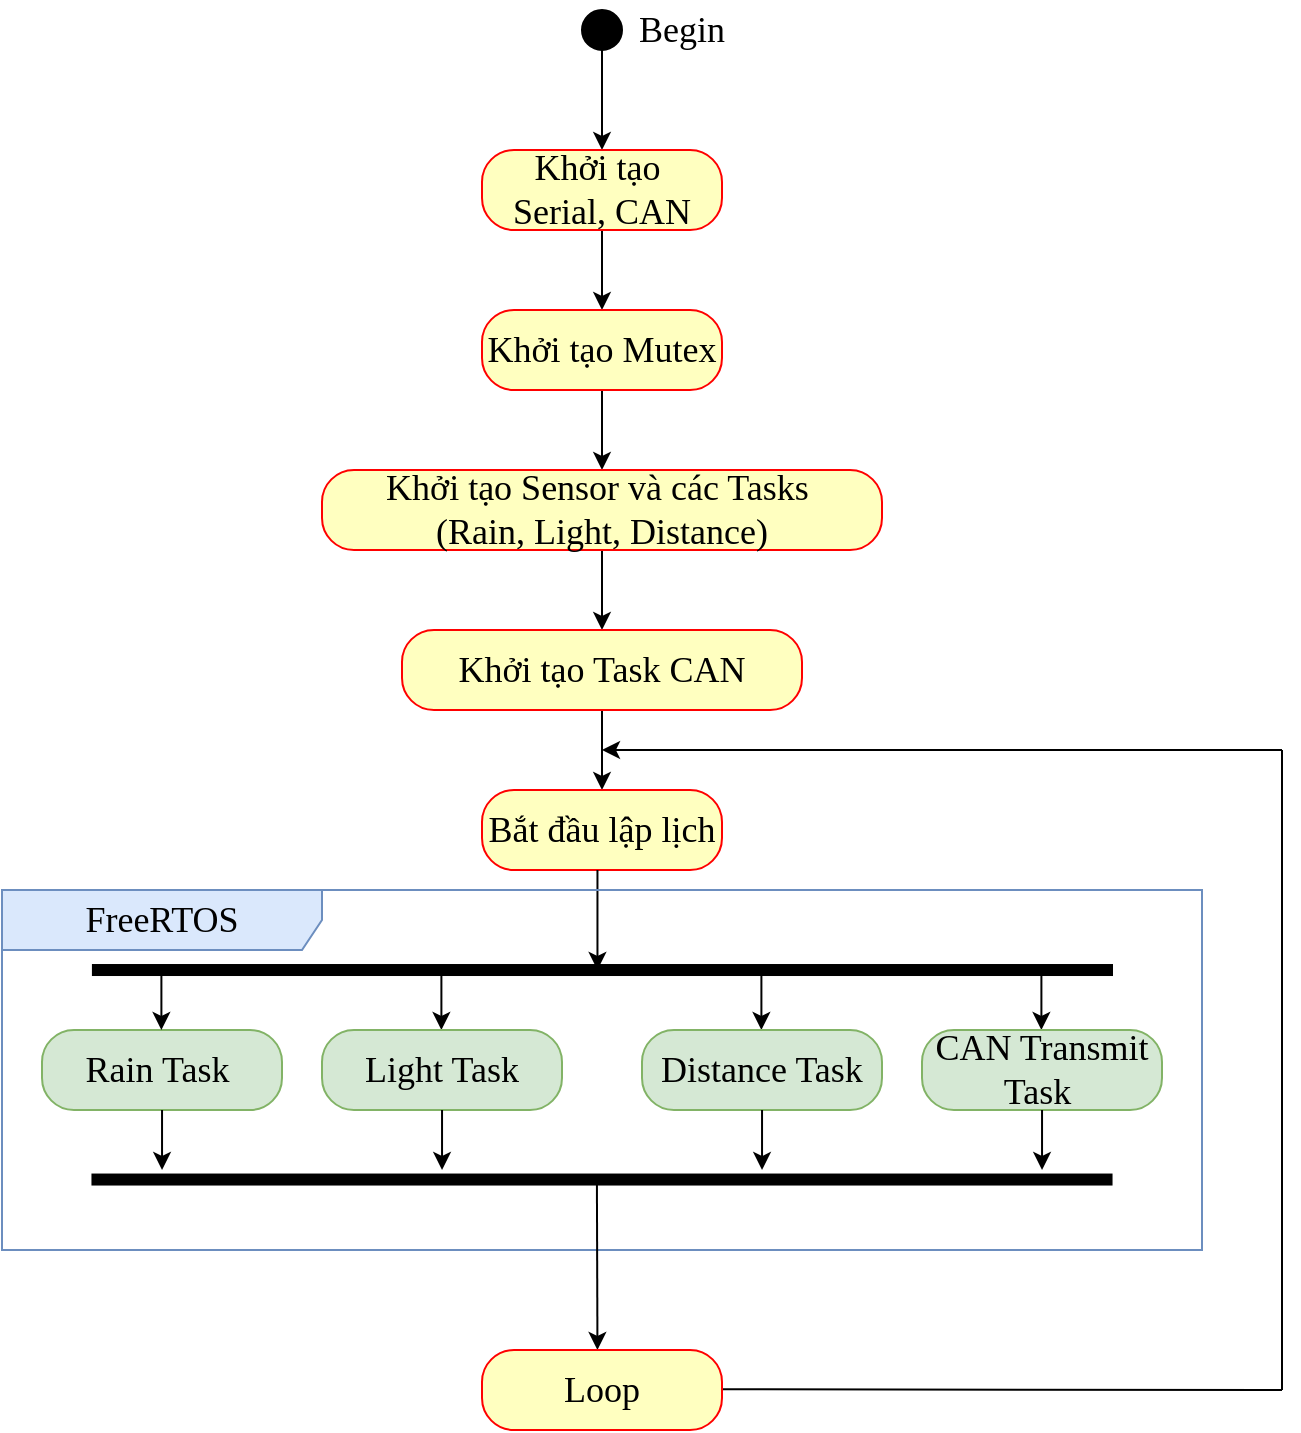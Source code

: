 <mxfile version="27.1.4" pages="3">
  <diagram name="STM32_Trans" id="4D6yu9Ku0vxzNM10bpCT">
    <mxGraphModel dx="731" dy="801" grid="1" gridSize="10" guides="1" tooltips="1" connect="1" arrows="1" fold="1" page="1" pageScale="1" pageWidth="850" pageHeight="1100" math="0" shadow="0">
      <root>
        <mxCell id="0" />
        <mxCell id="1" parent="0" />
        <mxCell id="UjjCOttQJuV9xeZQ_Zyd-9" value="" style="edgeStyle=orthogonalEdgeStyle;rounded=0;orthogonalLoop=1;jettySize=auto;html=1;fontFamily=Times New Roman;fontSize=18;" edge="1" parent="1" source="UjjCOttQJuV9xeZQ_Zyd-2" target="UjjCOttQJuV9xeZQ_Zyd-7">
          <mxGeometry relative="1" as="geometry" />
        </mxCell>
        <mxCell id="UjjCOttQJuV9xeZQ_Zyd-2" value="" style="ellipse;fillColor=strokeColor;html=1;fontFamily=Times New Roman;fontSize=18;" vertex="1" parent="1">
          <mxGeometry x="410" y="50" width="20" height="20" as="geometry" />
        </mxCell>
        <mxCell id="UjjCOttQJuV9xeZQ_Zyd-11" value="" style="edgeStyle=orthogonalEdgeStyle;rounded=0;orthogonalLoop=1;jettySize=auto;html=1;fontFamily=Times New Roman;fontSize=18;" edge="1" parent="1" source="UjjCOttQJuV9xeZQ_Zyd-7" target="UjjCOttQJuV9xeZQ_Zyd-10">
          <mxGeometry relative="1" as="geometry" />
        </mxCell>
        <mxCell id="UjjCOttQJuV9xeZQ_Zyd-7" value="Khởi tạo&amp;nbsp;&lt;div&gt;Serial, CAN&lt;/div&gt;" style="rounded=1;whiteSpace=wrap;html=1;arcSize=40;fontColor=#000000;fillColor=#FFFFC0;strokeColor=#FF0000;fontFamily=Times New Roman;fontSize=18;" vertex="1" parent="1">
          <mxGeometry x="360" y="120" width="120" height="40" as="geometry" />
        </mxCell>
        <mxCell id="UjjCOttQJuV9xeZQ_Zyd-13" value="" style="edgeStyle=orthogonalEdgeStyle;rounded=0;orthogonalLoop=1;jettySize=auto;html=1;fontFamily=Times New Roman;fontSize=18;" edge="1" parent="1" source="UjjCOttQJuV9xeZQ_Zyd-10" target="UjjCOttQJuV9xeZQ_Zyd-12">
          <mxGeometry relative="1" as="geometry" />
        </mxCell>
        <mxCell id="UjjCOttQJuV9xeZQ_Zyd-10" value="Khởi tạo Mutex" style="rounded=1;whiteSpace=wrap;html=1;arcSize=40;fontColor=#000000;fillColor=#FFFFC0;strokeColor=#FF0000;fontFamily=Times New Roman;fontSize=18;" vertex="1" parent="1">
          <mxGeometry x="360" y="200" width="120" height="40" as="geometry" />
        </mxCell>
        <mxCell id="UjjCOttQJuV9xeZQ_Zyd-15" value="" style="edgeStyle=orthogonalEdgeStyle;rounded=0;orthogonalLoop=1;jettySize=auto;html=1;fontFamily=Times New Roman;fontSize=18;" edge="1" parent="1" source="UjjCOttQJuV9xeZQ_Zyd-12" target="UjjCOttQJuV9xeZQ_Zyd-14">
          <mxGeometry relative="1" as="geometry" />
        </mxCell>
        <mxCell id="UjjCOttQJuV9xeZQ_Zyd-12" value="Khởi tạo Sensor và các Tasks&amp;nbsp;&lt;div&gt;(Rain, Light, Distance)&lt;/div&gt;" style="rounded=1;whiteSpace=wrap;html=1;arcSize=40;fontColor=#000000;fillColor=#FFFFC0;strokeColor=#FF0000;fontFamily=Times New Roman;fontSize=18;" vertex="1" parent="1">
          <mxGeometry x="280" y="280" width="280" height="40" as="geometry" />
        </mxCell>
        <mxCell id="UjjCOttQJuV9xeZQ_Zyd-17" value="" style="edgeStyle=orthogonalEdgeStyle;rounded=0;orthogonalLoop=1;jettySize=auto;html=1;fontFamily=Times New Roman;fontSize=18;" edge="1" parent="1" source="UjjCOttQJuV9xeZQ_Zyd-14" target="UjjCOttQJuV9xeZQ_Zyd-16">
          <mxGeometry relative="1" as="geometry" />
        </mxCell>
        <mxCell id="UjjCOttQJuV9xeZQ_Zyd-14" value="Khởi tạo Task CAN" style="rounded=1;whiteSpace=wrap;html=1;arcSize=40;fontColor=#000000;fillColor=#FFFFC0;strokeColor=#FF0000;fontFamily=Times New Roman;fontSize=18;" vertex="1" parent="1">
          <mxGeometry x="320" y="360" width="200" height="40" as="geometry" />
        </mxCell>
        <mxCell id="UjjCOttQJuV9xeZQ_Zyd-16" value="Bắt đầu lập lịch" style="rounded=1;whiteSpace=wrap;html=1;arcSize=40;fontColor=#000000;fillColor=#FFFFC0;strokeColor=#FF0000;fontFamily=Times New Roman;fontSize=18;" vertex="1" parent="1">
          <mxGeometry x="360" y="440" width="120" height="40" as="geometry" />
        </mxCell>
        <mxCell id="UjjCOttQJuV9xeZQ_Zyd-18" value="" style="html=1;points=[];perimeter=orthogonalPerimeter;fillColor=strokeColor;rotation=-90;fontFamily=Times New Roman;fontSize=18;" vertex="1" parent="1">
          <mxGeometry x="417.73" y="275.24" width="5" height="509.54" as="geometry" />
        </mxCell>
        <mxCell id="UjjCOttQJuV9xeZQ_Zyd-20" value="" style="endArrow=classic;html=1;rounded=0;fontFamily=Times New Roman;fontSize=18;" edge="1" parent="1">
          <mxGeometry width="50" height="50" relative="1" as="geometry">
            <mxPoint x="417.73" y="480" as="sourcePoint" />
            <mxPoint x="417.73" y="530" as="targetPoint" />
          </mxGeometry>
        </mxCell>
        <mxCell id="UjjCOttQJuV9xeZQ_Zyd-21" value="Rain Task&amp;nbsp;" style="rounded=1;whiteSpace=wrap;html=1;arcSize=40;fillColor=#d5e8d4;strokeColor=#82b366;fontFamily=Times New Roman;fontSize=18;" vertex="1" parent="1">
          <mxGeometry x="140" y="560" width="120" height="40" as="geometry" />
        </mxCell>
        <mxCell id="UjjCOttQJuV9xeZQ_Zyd-22" value="" style="endArrow=classic;html=1;rounded=0;fontFamily=Times New Roman;fontSize=18;" edge="1" parent="1">
          <mxGeometry width="50" height="50" relative="1" as="geometry">
            <mxPoint x="199.7" y="530" as="sourcePoint" />
            <mxPoint x="199.7" y="560" as="targetPoint" />
          </mxGeometry>
        </mxCell>
        <mxCell id="UjjCOttQJuV9xeZQ_Zyd-23" value="" style="endArrow=classic;html=1;rounded=0;fontFamily=Times New Roman;fontSize=18;" edge="1" parent="1">
          <mxGeometry width="50" height="50" relative="1" as="geometry">
            <mxPoint x="339.7" y="530" as="sourcePoint" />
            <mxPoint x="339.7" y="560" as="targetPoint" />
          </mxGeometry>
        </mxCell>
        <mxCell id="UjjCOttQJuV9xeZQ_Zyd-24" value="Light Task" style="rounded=1;whiteSpace=wrap;html=1;arcSize=40;fillColor=#d5e8d4;strokeColor=#82b366;fontFamily=Times New Roman;fontSize=18;" vertex="1" parent="1">
          <mxGeometry x="280" y="560" width="120" height="40" as="geometry" />
        </mxCell>
        <mxCell id="UjjCOttQJuV9xeZQ_Zyd-25" value="" style="endArrow=classic;html=1;rounded=0;fontFamily=Times New Roman;fontSize=18;" edge="1" parent="1">
          <mxGeometry width="50" height="50" relative="1" as="geometry">
            <mxPoint x="499.7" y="530" as="sourcePoint" />
            <mxPoint x="499.7" y="560" as="targetPoint" />
          </mxGeometry>
        </mxCell>
        <mxCell id="UjjCOttQJuV9xeZQ_Zyd-26" value="Distance Task" style="rounded=1;whiteSpace=wrap;html=1;arcSize=40;fillColor=#d5e8d4;strokeColor=#82b366;fontFamily=Times New Roman;fontSize=18;" vertex="1" parent="1">
          <mxGeometry x="440" y="560" width="120" height="40" as="geometry" />
        </mxCell>
        <mxCell id="UjjCOttQJuV9xeZQ_Zyd-27" value="" style="endArrow=classic;html=1;rounded=0;fontFamily=Times New Roman;fontSize=18;" edge="1" parent="1">
          <mxGeometry width="50" height="50" relative="1" as="geometry">
            <mxPoint x="639.7" y="530" as="sourcePoint" />
            <mxPoint x="639.7" y="560" as="targetPoint" />
          </mxGeometry>
        </mxCell>
        <mxCell id="UjjCOttQJuV9xeZQ_Zyd-28" value="CAN Transmit Task&amp;nbsp;" style="rounded=1;whiteSpace=wrap;html=1;arcSize=40;fillColor=#d5e8d4;strokeColor=#82b366;fontFamily=Times New Roman;fontSize=18;" vertex="1" parent="1">
          <mxGeometry x="580" y="560" width="120" height="40" as="geometry" />
        </mxCell>
        <mxCell id="UjjCOttQJuV9xeZQ_Zyd-36" value="" style="html=1;points=[];perimeter=orthogonalPerimeter;fillColor=strokeColor;rotation=-90;fontFamily=Times New Roman;fontSize=18;" vertex="1" parent="1">
          <mxGeometry x="417.5" y="380" width="5" height="509.54" as="geometry" />
        </mxCell>
        <mxCell id="UjjCOttQJuV9xeZQ_Zyd-37" value="" style="endArrow=classic;html=1;rounded=0;fontFamily=Times New Roman;fontSize=18;" edge="1" parent="1">
          <mxGeometry width="50" height="50" relative="1" as="geometry">
            <mxPoint x="200.02" y="600" as="sourcePoint" />
            <mxPoint x="200.02" y="630" as="targetPoint" />
          </mxGeometry>
        </mxCell>
        <mxCell id="UjjCOttQJuV9xeZQ_Zyd-38" value="" style="endArrow=classic;html=1;rounded=0;fontFamily=Times New Roman;fontSize=18;" edge="1" parent="1">
          <mxGeometry width="50" height="50" relative="1" as="geometry">
            <mxPoint x="340.02" y="600" as="sourcePoint" />
            <mxPoint x="340.02" y="630" as="targetPoint" />
          </mxGeometry>
        </mxCell>
        <mxCell id="UjjCOttQJuV9xeZQ_Zyd-39" value="" style="endArrow=classic;html=1;rounded=0;fontFamily=Times New Roman;fontSize=18;" edge="1" parent="1">
          <mxGeometry width="50" height="50" relative="1" as="geometry">
            <mxPoint x="500.02" y="600" as="sourcePoint" />
            <mxPoint x="500.02" y="630" as="targetPoint" />
          </mxGeometry>
        </mxCell>
        <mxCell id="UjjCOttQJuV9xeZQ_Zyd-40" value="" style="endArrow=classic;html=1;rounded=0;fontFamily=Times New Roman;fontSize=18;" edge="1" parent="1">
          <mxGeometry width="50" height="50" relative="1" as="geometry">
            <mxPoint x="640.02" y="600" as="sourcePoint" />
            <mxPoint x="640.02" y="630" as="targetPoint" />
          </mxGeometry>
        </mxCell>
        <mxCell id="UjjCOttQJuV9xeZQ_Zyd-41" value="FreeRTOS" style="shape=umlFrame;whiteSpace=wrap;html=1;pointerEvents=0;recursiveResize=0;container=1;collapsible=0;width=160;fillColor=#dae8fc;strokeColor=#6c8ebf;fontFamily=Times New Roman;fontSize=18;" vertex="1" parent="1">
          <mxGeometry x="120" y="490" width="600" height="180" as="geometry" />
        </mxCell>
        <mxCell id="UjjCOttQJuV9xeZQ_Zyd-45" value="" style="endArrow=none;html=1;rounded=0;fontFamily=Times New Roman;fontSize=18;" edge="1" parent="1">
          <mxGeometry width="50" height="50" relative="1" as="geometry">
            <mxPoint x="480" y="739.63" as="sourcePoint" />
            <mxPoint x="760" y="740" as="targetPoint" />
          </mxGeometry>
        </mxCell>
        <mxCell id="UjjCOttQJuV9xeZQ_Zyd-46" value="" style="endArrow=none;html=1;rounded=0;fontFamily=Times New Roman;fontSize=18;" edge="1" parent="1">
          <mxGeometry width="50" height="50" relative="1" as="geometry">
            <mxPoint x="760" y="740" as="sourcePoint" />
            <mxPoint x="760" y="420" as="targetPoint" />
          </mxGeometry>
        </mxCell>
        <mxCell id="UjjCOttQJuV9xeZQ_Zyd-47" value="" style="endArrow=classic;html=1;rounded=0;fontFamily=Times New Roman;fontSize=18;" edge="1" parent="1">
          <mxGeometry width="50" height="50" relative="1" as="geometry">
            <mxPoint x="760" y="420" as="sourcePoint" />
            <mxPoint x="420" y="420" as="targetPoint" />
          </mxGeometry>
        </mxCell>
        <mxCell id="UjjCOttQJuV9xeZQ_Zyd-48" value="" style="endArrow=classic;html=1;rounded=0;exitX=0.264;exitY=0.495;exitDx=0;exitDy=0;exitPerimeter=0;fontFamily=Times New Roman;fontSize=18;" edge="1" parent="1" source="UjjCOttQJuV9xeZQ_Zyd-36">
          <mxGeometry width="50" height="50" relative="1" as="geometry">
            <mxPoint x="417.73" y="650" as="sourcePoint" />
            <mxPoint x="417.73" y="720" as="targetPoint" />
          </mxGeometry>
        </mxCell>
        <mxCell id="UjjCOttQJuV9xeZQ_Zyd-49" value="Loop" style="rounded=1;whiteSpace=wrap;html=1;arcSize=40;fontColor=#000000;fillColor=#FFFFC0;strokeColor=#FF0000;fontFamily=Times New Roman;fontSize=18;" vertex="1" parent="1">
          <mxGeometry x="360" y="720" width="120" height="40" as="geometry" />
        </mxCell>
        <mxCell id="UjjCOttQJuV9xeZQ_Zyd-50" value="Begin" style="text;strokeColor=none;align=center;fillColor=none;html=1;verticalAlign=middle;whiteSpace=wrap;rounded=0;fontFamily=Times New Roman;fontSize=18;" vertex="1" parent="1">
          <mxGeometry x="430" y="45" width="60" height="30" as="geometry" />
        </mxCell>
      </root>
    </mxGraphModel>
  </diagram>
  <diagram id="WOUxdwWNY8Me1MqAquvu" name="STM32_Recv">
    <mxGraphModel dx="640" dy="701" grid="1" gridSize="10" guides="1" tooltips="1" connect="1" arrows="1" fold="1" page="1" pageScale="1" pageWidth="850" pageHeight="1100" math="0" shadow="0">
      <root>
        <mxCell id="0" />
        <mxCell id="1" parent="0" />
        <mxCell id="aLahBTwcC9OZCy3FyseT-1" value="" style="edgeStyle=orthogonalEdgeStyle;rounded=0;orthogonalLoop=1;jettySize=auto;html=1;fontFamily=Times New Roman;fontSize=17;" edge="1" parent="1" source="aLahBTwcC9OZCy3FyseT-2" target="aLahBTwcC9OZCy3FyseT-4">
          <mxGeometry relative="1" as="geometry" />
        </mxCell>
        <mxCell id="aLahBTwcC9OZCy3FyseT-2" value="" style="ellipse;fillColor=strokeColor;html=1;fontFamily=Times New Roman;fontSize=17;" vertex="1" parent="1">
          <mxGeometry x="410" y="85" width="20" height="20" as="geometry" />
        </mxCell>
        <mxCell id="aLahBTwcC9OZCy3FyseT-3" value="" style="edgeStyle=orthogonalEdgeStyle;rounded=0;orthogonalLoop=1;jettySize=auto;html=1;fontFamily=Times New Roman;fontSize=17;" edge="1" parent="1" source="aLahBTwcC9OZCy3FyseT-4" target="aLahBTwcC9OZCy3FyseT-6">
          <mxGeometry relative="1" as="geometry" />
        </mxCell>
        <mxCell id="aLahBTwcC9OZCy3FyseT-4" value="Khởi tạo Serial" style="rounded=1;whiteSpace=wrap;html=1;arcSize=40;fontColor=#000000;fillColor=#FFFFC0;strokeColor=#FF0000;fontFamily=Times New Roman;fontSize=17;" vertex="1" parent="1">
          <mxGeometry x="360" y="155" width="120" height="40" as="geometry" />
        </mxCell>
        <mxCell id="aLahBTwcC9OZCy3FyseT-5" value="" style="edgeStyle=orthogonalEdgeStyle;rounded=0;orthogonalLoop=1;jettySize=auto;html=1;fontFamily=Times New Roman;fontSize=17;" edge="1" parent="1" source="aLahBTwcC9OZCy3FyseT-6" target="aLahBTwcC9OZCy3FyseT-8">
          <mxGeometry relative="1" as="geometry" />
        </mxCell>
        <mxCell id="aLahBTwcC9OZCy3FyseT-6" value="Khởi tạo Mutex,&amp;nbsp;&lt;div&gt;Queue, Semaphore&lt;/div&gt;" style="rounded=1;whiteSpace=wrap;html=1;arcSize=40;fontColor=#000000;fillColor=#FFFFC0;strokeColor=#FF0000;fontFamily=Times New Roman;fontSize=17;" vertex="1" parent="1">
          <mxGeometry x="320" y="240" width="200" height="40" as="geometry" />
        </mxCell>
        <mxCell id="aLahBTwcC9OZCy3FyseT-7" value="" style="edgeStyle=orthogonalEdgeStyle;rounded=0;orthogonalLoop=1;jettySize=auto;html=1;fontFamily=Times New Roman;fontSize=17;" edge="1" parent="1" source="aLahBTwcC9OZCy3FyseT-8" target="aLahBTwcC9OZCy3FyseT-10">
          <mxGeometry relative="1" as="geometry" />
        </mxCell>
        <mxCell id="aLahBTwcC9OZCy3FyseT-8" value="Khởi tạo Object CAN Reciever, ServoController, AlertHandler" style="rounded=1;whiteSpace=wrap;html=1;arcSize=40;fontColor=#000000;fillColor=#FFFFC0;strokeColor=#FF0000;fontFamily=Times New Roman;fontSize=17;" vertex="1" parent="1">
          <mxGeometry x="320" y="320" width="200" height="80" as="geometry" />
        </mxCell>
        <mxCell id="aLahBTwcC9OZCy3FyseT-36" value="" style="edgeStyle=orthogonalEdgeStyle;rounded=0;orthogonalLoop=1;jettySize=auto;html=1;fontFamily=Times New Roman;fontSize=17;entryX=0.5;entryY=0;entryDx=0;entryDy=0;" edge="1" parent="1" source="aLahBTwcC9OZCy3FyseT-10" target="dJVYdBwgfoCqQyKdU3Yn-1">
          <mxGeometry relative="1" as="geometry">
            <mxPoint x="420" y="510" as="targetPoint" />
          </mxGeometry>
        </mxCell>
        <mxCell id="aLahBTwcC9OZCy3FyseT-10" value="Khởi tạo CAN" style="rounded=1;whiteSpace=wrap;html=1;arcSize=40;fontColor=#000000;fillColor=#FFFFC0;strokeColor=#FF0000;fontFamily=Times New Roman;fontSize=17;" vertex="1" parent="1">
          <mxGeometry x="360" y="440" width="120" height="40" as="geometry" />
        </mxCell>
        <mxCell id="aLahBTwcC9OZCy3FyseT-11" value="Bắt đầu lập lịch" style="rounded=1;whiteSpace=wrap;html=1;arcSize=40;fontColor=#000000;fillColor=#FFFFC0;strokeColor=#FF0000;fontFamily=Times New Roman;fontSize=17;" vertex="1" parent="1">
          <mxGeometry x="360.23" y="640" width="120" height="40" as="geometry" />
        </mxCell>
        <mxCell id="aLahBTwcC9OZCy3FyseT-12" value="" style="html=1;points=[];perimeter=orthogonalPerimeter;fillColor=strokeColor;rotation=-90;fontFamily=Times New Roman;fontSize=17;" vertex="1" parent="1">
          <mxGeometry x="417.73" y="470" width="5" height="509.54" as="geometry" />
        </mxCell>
        <mxCell id="aLahBTwcC9OZCy3FyseT-22" value="" style="html=1;points=[];perimeter=orthogonalPerimeter;fillColor=strokeColor;rotation=-90;fontFamily=Times New Roman;fontSize=17;" vertex="1" parent="1">
          <mxGeometry x="417.5" y="574.76" width="5" height="509.54" as="geometry" />
        </mxCell>
        <mxCell id="aLahBTwcC9OZCy3FyseT-27" value="FreeRTOS" style="shape=umlFrame;whiteSpace=wrap;html=1;pointerEvents=0;recursiveResize=0;container=1;collapsible=0;width=160;fontFamily=Times New Roman;fontSize=17;fillColor=#dae8fc;strokeColor=#6c8ebf;" vertex="1" parent="1">
          <mxGeometry x="120" y="684.76" width="600" height="180" as="geometry" />
        </mxCell>
        <mxCell id="aLahBTwcC9OZCy3FyseT-13" value="" style="endArrow=classic;html=1;rounded=0;exitX=0.482;exitY=1.026;exitDx=0;exitDy=0;exitPerimeter=0;fontFamily=Times New Roman;fontSize=17;" edge="1" parent="aLahBTwcC9OZCy3FyseT-27">
          <mxGeometry width="50" height="50" relative="1" as="geometry">
            <mxPoint x="300.33" y="-4.76" as="sourcePoint" />
            <mxPoint x="299.99" y="38.96" as="targetPoint" />
          </mxGeometry>
        </mxCell>
        <mxCell id="aLahBTwcC9OZCy3FyseT-18" value="" style="endArrow=classic;html=1;rounded=0;fontFamily=Times New Roman;fontSize=17;" edge="1" parent="aLahBTwcC9OZCy3FyseT-27">
          <mxGeometry width="50" height="50" relative="1" as="geometry">
            <mxPoint x="479.7" y="40" as="sourcePoint" />
            <mxPoint x="479.7" y="70" as="targetPoint" />
          </mxGeometry>
        </mxCell>
        <mxCell id="aLahBTwcC9OZCy3FyseT-19" value="AlertHandler Task&amp;nbsp;" style="rounded=1;whiteSpace=wrap;html=1;arcSize=40;fillColor=#d5e8d4;strokeColor=#82b366;fontFamily=Times New Roman;fontSize=17;" vertex="1" parent="aLahBTwcC9OZCy3FyseT-27">
          <mxGeometry x="410" y="70" width="140" height="40" as="geometry" />
        </mxCell>
        <mxCell id="aLahBTwcC9OZCy3FyseT-25" value="" style="endArrow=classic;html=1;rounded=0;fontFamily=Times New Roman;fontSize=17;" edge="1" parent="aLahBTwcC9OZCy3FyseT-27">
          <mxGeometry width="50" height="50" relative="1" as="geometry">
            <mxPoint x="480.02" y="110" as="sourcePoint" />
            <mxPoint x="480.02" y="140" as="targetPoint" />
          </mxGeometry>
        </mxCell>
        <mxCell id="aLahBTwcC9OZCy3FyseT-16" value="" style="endArrow=classic;html=1;rounded=0;fontFamily=Times New Roman;fontSize=17;" edge="1" parent="aLahBTwcC9OZCy3FyseT-27">
          <mxGeometry width="50" height="50" relative="1" as="geometry">
            <mxPoint x="299.7" y="40" as="sourcePoint" />
            <mxPoint x="299.7" y="70" as="targetPoint" />
          </mxGeometry>
        </mxCell>
        <mxCell id="aLahBTwcC9OZCy3FyseT-17" value="ServoController Task&amp;nbsp;" style="rounded=1;whiteSpace=wrap;html=1;arcSize=40;fillColor=#d5e8d4;strokeColor=#82b366;fontFamily=Times New Roman;fontSize=17;" vertex="1" parent="aLahBTwcC9OZCy3FyseT-27">
          <mxGeometry x="220" y="70" width="160" height="40" as="geometry" />
        </mxCell>
        <mxCell id="aLahBTwcC9OZCy3FyseT-24" value="" style="endArrow=classic;html=1;rounded=0;fontFamily=Times New Roman;fontSize=17;" edge="1" parent="aLahBTwcC9OZCy3FyseT-27">
          <mxGeometry width="50" height="50" relative="1" as="geometry">
            <mxPoint x="300.02" y="110" as="sourcePoint" />
            <mxPoint x="300.02" y="140" as="targetPoint" />
          </mxGeometry>
        </mxCell>
        <mxCell id="aLahBTwcC9OZCy3FyseT-15" value="" style="endArrow=classic;html=1;rounded=0;fontFamily=Times New Roman;fontSize=17;" edge="1" parent="aLahBTwcC9OZCy3FyseT-27">
          <mxGeometry width="50" height="50" relative="1" as="geometry">
            <mxPoint x="119.7" y="40" as="sourcePoint" />
            <mxPoint x="119.7" y="70" as="targetPoint" />
          </mxGeometry>
        </mxCell>
        <mxCell id="aLahBTwcC9OZCy3FyseT-14" value="CANReciever Task&amp;nbsp;" style="rounded=1;whiteSpace=wrap;html=1;arcSize=40;fillColor=#d5e8d4;strokeColor=#82b366;fontFamily=Times New Roman;fontSize=17;" vertex="1" parent="aLahBTwcC9OZCy3FyseT-27">
          <mxGeometry x="50" y="70" width="140" height="40" as="geometry" />
        </mxCell>
        <mxCell id="aLahBTwcC9OZCy3FyseT-23" value="" style="endArrow=classic;html=1;rounded=0;fontFamily=Times New Roman;fontSize=17;" edge="1" parent="aLahBTwcC9OZCy3FyseT-27">
          <mxGeometry width="50" height="50" relative="1" as="geometry">
            <mxPoint x="120.02" y="110" as="sourcePoint" />
            <mxPoint x="120.02" y="140" as="targetPoint" />
          </mxGeometry>
        </mxCell>
        <mxCell id="aLahBTwcC9OZCy3FyseT-28" value="" style="endArrow=none;html=1;rounded=0;fontFamily=Times New Roman;fontSize=17;" edge="1" parent="1">
          <mxGeometry width="50" height="50" relative="1" as="geometry">
            <mxPoint x="480" y="939.81" as="sourcePoint" />
            <mxPoint x="760" y="940.18" as="targetPoint" />
          </mxGeometry>
        </mxCell>
        <mxCell id="aLahBTwcC9OZCy3FyseT-29" value="" style="endArrow=none;html=1;rounded=0;fontFamily=Times New Roman;fontSize=17;" edge="1" parent="1">
          <mxGeometry width="50" height="50" relative="1" as="geometry">
            <mxPoint x="760" y="940" as="sourcePoint" />
            <mxPoint x="760" y="614.76" as="targetPoint" />
          </mxGeometry>
        </mxCell>
        <mxCell id="aLahBTwcC9OZCy3FyseT-30" value="" style="endArrow=classic;html=1;rounded=0;fontFamily=Times New Roman;fontSize=17;" edge="1" parent="1">
          <mxGeometry width="50" height="50" relative="1" as="geometry">
            <mxPoint x="760" y="614.76" as="sourcePoint" />
            <mxPoint x="420" y="614.76" as="targetPoint" />
          </mxGeometry>
        </mxCell>
        <mxCell id="aLahBTwcC9OZCy3FyseT-31" value="" style="endArrow=classic;html=1;rounded=0;exitX=0.264;exitY=0.495;exitDx=0;exitDy=0;exitPerimeter=0;fontFamily=Times New Roman;fontSize=17;" edge="1" parent="1">
          <mxGeometry width="50" height="50" relative="1" as="geometry">
            <mxPoint x="419.882" y="830.71" as="sourcePoint" />
            <mxPoint x="420.16" y="914.76" as="targetPoint" />
          </mxGeometry>
        </mxCell>
        <mxCell id="aLahBTwcC9OZCy3FyseT-32" value="Loop" style="rounded=1;whiteSpace=wrap;html=1;arcSize=40;fontColor=#000000;fillColor=#FFFFC0;strokeColor=#FF0000;fontFamily=Times New Roman;fontSize=17;" vertex="1" parent="1">
          <mxGeometry x="360" y="920" width="120" height="40" as="geometry" />
        </mxCell>
        <mxCell id="aLahBTwcC9OZCy3FyseT-33" value="Begin" style="text;strokeColor=none;align=center;fillColor=none;html=1;verticalAlign=middle;whiteSpace=wrap;rounded=0;fontFamily=Times New Roman;fontSize=17;" vertex="1" parent="1">
          <mxGeometry x="430" y="80" width="60" height="30" as="geometry" />
        </mxCell>
        <mxCell id="dJVYdBwgfoCqQyKdU3Yn-2" value="" style="edgeStyle=orthogonalEdgeStyle;rounded=0;orthogonalLoop=1;jettySize=auto;html=1;fontSize=17;" edge="1" parent="1" source="dJVYdBwgfoCqQyKdU3Yn-1" target="aLahBTwcC9OZCy3FyseT-11">
          <mxGeometry relative="1" as="geometry" />
        </mxCell>
        <mxCell id="dJVYdBwgfoCqQyKdU3Yn-1" value="Khởi tạo task (taskCAN, taskServo, taskAlert)" style="rounded=1;whiteSpace=wrap;html=1;arcSize=40;fontColor=#000000;fillColor=#FFFFC0;strokeColor=#FF0000;fontFamily=Times New Roman;fontSize=17;" vertex="1" parent="1">
          <mxGeometry x="320" y="520" width="200" height="80" as="geometry" />
        </mxCell>
      </root>
    </mxGraphModel>
  </diagram>
  <diagram id="r69pPZIrI05LkGqUaNVk" name="ESP32_Recv">
    <mxGraphModel dx="640" dy="701" grid="1" gridSize="10" guides="1" tooltips="1" connect="1" arrows="1" fold="1" page="1" pageScale="1" pageWidth="850" pageHeight="1100" math="0" shadow="0">
      <root>
        <mxCell id="0" />
        <mxCell id="1" parent="0" />
        <mxCell id="JMPU6QEpZhegojrSpq37-1" value="" style="edgeStyle=orthogonalEdgeStyle;rounded=0;orthogonalLoop=1;jettySize=auto;html=1;fontFamily=Times New Roman;fontSize=18;" edge="1" parent="1" source="JMPU6QEpZhegojrSpq37-2" target="JMPU6QEpZhegojrSpq37-4">
          <mxGeometry relative="1" as="geometry" />
        </mxCell>
        <mxCell id="JMPU6QEpZhegojrSpq37-2" value="" style="ellipse;fillColor=strokeColor;html=1;fontFamily=Times New Roman;fontSize=18;" vertex="1" parent="1">
          <mxGeometry x="390" y="85" width="20" height="20" as="geometry" />
        </mxCell>
        <mxCell id="JMPU6QEpZhegojrSpq37-3" value="" style="edgeStyle=orthogonalEdgeStyle;rounded=0;orthogonalLoop=1;jettySize=auto;html=1;fontFamily=Times New Roman;fontSize=18;" edge="1" parent="1" source="JMPU6QEpZhegojrSpq37-4" target="JMPU6QEpZhegojrSpq37-6">
          <mxGeometry relative="1" as="geometry" />
        </mxCell>
        <mxCell id="JMPU6QEpZhegojrSpq37-4" value="Khởi tạo Serial, CAN" style="rounded=1;whiteSpace=wrap;html=1;arcSize=40;fontColor=#000000;fillColor=#FFFFC0;strokeColor=#FF0000;fontFamily=Times New Roman;fontSize=18;" vertex="1" parent="1">
          <mxGeometry x="340" y="155" width="120" height="40" as="geometry" />
        </mxCell>
        <mxCell id="JMPU6QEpZhegojrSpq37-5" value="" style="edgeStyle=orthogonalEdgeStyle;rounded=0;orthogonalLoop=1;jettySize=auto;html=1;fontFamily=Times New Roman;fontSize=18;" edge="1" parent="1" source="JMPU6QEpZhegojrSpq37-6" target="JMPU6QEpZhegojrSpq37-8">
          <mxGeometry relative="1" as="geometry" />
        </mxCell>
        <mxCell id="JMPU6QEpZhegojrSpq37-6" value="Khởi tạo GPS,&amp;nbsp;&lt;div&gt;Sensor, Webserver&lt;/div&gt;" style="rounded=1;whiteSpace=wrap;html=1;arcSize=40;fontColor=#000000;fillColor=#FFFFC0;strokeColor=#FF0000;fontFamily=Times New Roman;fontSize=18;" vertex="1" parent="1">
          <mxGeometry x="280" y="240" width="240" height="40" as="geometry" />
        </mxCell>
        <mxCell id="JMPU6QEpZhegojrSpq37-35" value="" style="edgeStyle=orthogonalEdgeStyle;rounded=0;orthogonalLoop=1;jettySize=auto;html=1;" edge="1" parent="1" source="JMPU6QEpZhegojrSpq37-8" target="JMPU6QEpZhegojrSpq37-34">
          <mxGeometry relative="1" as="geometry" />
        </mxCell>
        <mxCell id="JMPU6QEpZhegojrSpq37-8" value="Kết nối wifi" style="rounded=1;whiteSpace=wrap;html=1;arcSize=40;fontColor=#000000;fillColor=#FFFFC0;strokeColor=#FF0000;fontFamily=Times New Roman;fontSize=18;" vertex="1" parent="1">
          <mxGeometry x="320" y="320" width="160" height="40" as="geometry" />
        </mxCell>
        <mxCell id="JMPU6QEpZhegojrSpq37-10" value="Khởi tạo influxDB" style="rounded=1;whiteSpace=wrap;html=1;arcSize=40;fontColor=#000000;fillColor=#FFFFC0;strokeColor=#FF0000;fontFamily=Times New Roman;fontSize=18;" vertex="1" parent="1">
          <mxGeometry x="320" y="480" width="160" height="40" as="geometry" />
        </mxCell>
        <mxCell id="JMPU6QEpZhegojrSpq37-11" value="Bắt đầu lập lịch" style="rounded=1;whiteSpace=wrap;html=1;arcSize=40;fontColor=#000000;fillColor=#FFFFC0;strokeColor=#FF0000;fontFamily=Times New Roman;fontSize=18;" vertex="1" parent="1">
          <mxGeometry x="320" y="590.55" width="160" height="40" as="geometry" />
        </mxCell>
        <mxCell id="JMPU6QEpZhegojrSpq37-12" value="" style="html=1;points=[];perimeter=orthogonalPerimeter;fillColor=strokeColor;rotation=-90;fontFamily=Times New Roman;fontSize=18;" vertex="1" parent="1">
          <mxGeometry x="399.96" y="360" width="5" height="630.64" as="geometry" />
        </mxCell>
        <mxCell id="JMPU6QEpZhegojrSpq37-14" value="Rain Task&amp;nbsp;" style="rounded=1;whiteSpace=wrap;html=1;arcSize=40;fillColor=#d5e8d4;strokeColor=#82b366;fontFamily=Times New Roman;fontSize=18;" vertex="1" parent="1">
          <mxGeometry x="60" y="705.31" width="120" height="40" as="geometry" />
        </mxCell>
        <mxCell id="JMPU6QEpZhegojrSpq37-15" value="" style="endArrow=classic;html=1;rounded=0;fontFamily=Times New Roman;fontSize=18;" edge="1" parent="1">
          <mxGeometry width="50" height="50" relative="1" as="geometry">
            <mxPoint x="119.7" y="675.31" as="sourcePoint" />
            <mxPoint x="119.7" y="705.31" as="targetPoint" />
          </mxGeometry>
        </mxCell>
        <mxCell id="JMPU6QEpZhegojrSpq37-16" value="" style="endArrow=classic;html=1;rounded=0;fontFamily=Times New Roman;fontSize=18;" edge="1" parent="1">
          <mxGeometry width="50" height="50" relative="1" as="geometry">
            <mxPoint x="259.7" y="675.31" as="sourcePoint" />
            <mxPoint x="259.7" y="705.31" as="targetPoint" />
          </mxGeometry>
        </mxCell>
        <mxCell id="JMPU6QEpZhegojrSpq37-17" value="Light Task" style="rounded=1;whiteSpace=wrap;html=1;arcSize=40;fillColor=#d5e8d4;strokeColor=#82b366;fontFamily=Times New Roman;fontSize=18;" vertex="1" parent="1">
          <mxGeometry x="200" y="705.31" width="120" height="40" as="geometry" />
        </mxCell>
        <mxCell id="JMPU6QEpZhegojrSpq37-18" value="" style="endArrow=classic;html=1;rounded=0;fontFamily=Times New Roman;fontSize=18;" edge="1" parent="1">
          <mxGeometry width="50" height="50" relative="1" as="geometry">
            <mxPoint x="539.7" y="675.31" as="sourcePoint" />
            <mxPoint x="539.7" y="705.31" as="targetPoint" />
          </mxGeometry>
        </mxCell>
        <mxCell id="JMPU6QEpZhegojrSpq37-19" value="Distance Task" style="rounded=1;whiteSpace=wrap;html=1;arcSize=40;fillColor=#d5e8d4;strokeColor=#82b366;fontFamily=Times New Roman;fontSize=18;" vertex="1" parent="1">
          <mxGeometry x="480" y="705.31" width="120" height="40" as="geometry" />
        </mxCell>
        <mxCell id="JMPU6QEpZhegojrSpq37-20" value="" style="endArrow=classic;html=1;rounded=0;fontFamily=Times New Roman;fontSize=18;" edge="1" parent="1">
          <mxGeometry width="50" height="50" relative="1" as="geometry">
            <mxPoint x="679.7" y="675.31" as="sourcePoint" />
            <mxPoint x="679.7" y="705.31" as="targetPoint" />
          </mxGeometry>
        </mxCell>
        <mxCell id="JMPU6QEpZhegojrSpq37-21" value="CAN Transmit Task&amp;nbsp;" style="rounded=1;whiteSpace=wrap;html=1;arcSize=40;fillColor=#d5e8d4;strokeColor=#82b366;fontFamily=Times New Roman;fontSize=18;" vertex="1" parent="1">
          <mxGeometry x="620" y="705.31" width="120" height="40" as="geometry" />
        </mxCell>
        <mxCell id="JMPU6QEpZhegojrSpq37-22" value="" style="html=1;points=[];perimeter=orthogonalPerimeter;fillColor=strokeColor;rotation=-90;fontFamily=Times New Roman;fontSize=18;" vertex="1" parent="1">
          <mxGeometry x="416.9" y="449" width="5" height="662.15" as="geometry" />
        </mxCell>
        <mxCell id="JMPU6QEpZhegojrSpq37-23" value="" style="endArrow=classic;html=1;rounded=0;fontFamily=Times New Roman;fontSize=18;" edge="1" parent="1">
          <mxGeometry width="50" height="50" relative="1" as="geometry">
            <mxPoint x="120.02" y="745.31" as="sourcePoint" />
            <mxPoint x="120.02" y="775.31" as="targetPoint" />
          </mxGeometry>
        </mxCell>
        <mxCell id="JMPU6QEpZhegojrSpq37-24" value="" style="endArrow=classic;html=1;rounded=0;fontFamily=Times New Roman;fontSize=18;" edge="1" parent="1">
          <mxGeometry width="50" height="50" relative="1" as="geometry">
            <mxPoint x="260.02" y="745.31" as="sourcePoint" />
            <mxPoint x="260.02" y="775.31" as="targetPoint" />
          </mxGeometry>
        </mxCell>
        <mxCell id="JMPU6QEpZhegojrSpq37-25" value="" style="endArrow=classic;html=1;rounded=0;fontFamily=Times New Roman;fontSize=18;" edge="1" parent="1">
          <mxGeometry width="50" height="50" relative="1" as="geometry">
            <mxPoint x="540.02" y="745.31" as="sourcePoint" />
            <mxPoint x="540.02" y="775.31" as="targetPoint" />
          </mxGeometry>
        </mxCell>
        <mxCell id="JMPU6QEpZhegojrSpq37-26" value="" style="endArrow=classic;html=1;rounded=0;fontFamily=Times New Roman;fontSize=18;" edge="1" parent="1">
          <mxGeometry width="50" height="50" relative="1" as="geometry">
            <mxPoint x="680.02" y="745.31" as="sourcePoint" />
            <mxPoint x="680.02" y="775.31" as="targetPoint" />
          </mxGeometry>
        </mxCell>
        <mxCell id="JMPU6QEpZhegojrSpq37-28" value="" style="endArrow=none;html=1;rounded=0;fontFamily=Times New Roman;fontSize=18;" edge="1" parent="1">
          <mxGeometry width="50" height="50" relative="1" as="geometry">
            <mxPoint x="460" y="890.24" as="sourcePoint" />
            <mxPoint x="800" y="890.85" as="targetPoint" />
          </mxGeometry>
        </mxCell>
        <mxCell id="JMPU6QEpZhegojrSpq37-29" value="" style="endArrow=none;html=1;rounded=0;fontFamily=Times New Roman;fontSize=18;" edge="1" parent="1">
          <mxGeometry width="50" height="50" relative="1" as="geometry">
            <mxPoint x="800" y="890.55" as="sourcePoint" />
            <mxPoint x="800" y="565.31" as="targetPoint" />
          </mxGeometry>
        </mxCell>
        <mxCell id="JMPU6QEpZhegojrSpq37-30" value="" style="endArrow=classic;html=1;rounded=0;fontFamily=Times New Roman;fontSize=18;" edge="1" parent="1">
          <mxGeometry width="50" height="50" relative="1" as="geometry">
            <mxPoint x="800" y="565.55" as="sourcePoint" />
            <mxPoint x="400" y="565.31" as="targetPoint" />
          </mxGeometry>
        </mxCell>
        <mxCell id="JMPU6QEpZhegojrSpq37-32" value="Loop" style="rounded=1;whiteSpace=wrap;html=1;arcSize=40;fontColor=#000000;fillColor=#FFFFC0;strokeColor=#FF0000;fontFamily=Times New Roman;fontSize=18;" vertex="1" parent="1">
          <mxGeometry x="340" y="870.55" width="120" height="40" as="geometry" />
        </mxCell>
        <mxCell id="JMPU6QEpZhegojrSpq37-33" value="Begin" style="text;strokeColor=none;align=center;fillColor=none;html=1;verticalAlign=middle;whiteSpace=wrap;rounded=0;fontFamily=Times New Roman;fontSize=18;" vertex="1" parent="1">
          <mxGeometry x="410" y="80" width="60" height="30" as="geometry" />
        </mxCell>
        <mxCell id="JMPU6QEpZhegojrSpq37-36" value="" style="edgeStyle=orthogonalEdgeStyle;rounded=0;orthogonalLoop=1;jettySize=auto;html=1;" edge="1" parent="1" source="JMPU6QEpZhegojrSpq37-34" target="JMPU6QEpZhegojrSpq37-10">
          <mxGeometry relative="1" as="geometry" />
        </mxCell>
        <mxCell id="JMPU6QEpZhegojrSpq37-37" style="edgeStyle=orthogonalEdgeStyle;rounded=0;orthogonalLoop=1;jettySize=auto;html=1;exitX=1;exitY=0.5;exitDx=0;exitDy=0;entryX=1;entryY=0.5;entryDx=0;entryDy=0;" edge="1" parent="1" source="JMPU6QEpZhegojrSpq37-34" target="JMPU6QEpZhegojrSpq37-8">
          <mxGeometry relative="1" as="geometry">
            <Array as="points">
              <mxPoint x="520" y="415" />
              <mxPoint x="520" y="340" />
            </Array>
          </mxGeometry>
        </mxCell>
        <mxCell id="JMPU6QEpZhegojrSpq37-34" value="" style="rhombus;fillColor=#0000CC;" vertex="1" parent="1">
          <mxGeometry x="385" y="400" width="30" height="30" as="geometry" />
        </mxCell>
        <mxCell id="JMPU6QEpZhegojrSpq37-38" value="Kết nối&amp;nbsp;&lt;div&gt;thành công?&lt;/div&gt;" style="text;strokeColor=none;align=center;fillColor=none;html=1;verticalAlign=middle;whiteSpace=wrap;rounded=0;" vertex="1" parent="1">
          <mxGeometry x="325" y="380" width="72.5" height="30" as="geometry" />
        </mxCell>
        <mxCell id="JMPU6QEpZhegojrSpq37-39" value="Không" style="text;strokeColor=none;align=center;fillColor=none;html=1;verticalAlign=middle;whiteSpace=wrap;rounded=0;" vertex="1" parent="1">
          <mxGeometry x="420" y="400" width="40" height="20" as="geometry" />
        </mxCell>
        <mxCell id="JMPU6QEpZhegojrSpq37-40" value="Có" style="text;strokeColor=none;align=center;fillColor=none;html=1;verticalAlign=middle;whiteSpace=wrap;rounded=0;" vertex="1" parent="1">
          <mxGeometry x="397.5" y="440" width="32.5" height="20" as="geometry" />
        </mxCell>
        <mxCell id="JMPU6QEpZhegojrSpq37-41" value="" style="endArrow=classic;html=1;rounded=0;entryX=0.5;entryY=0;entryDx=0;entryDy=0;" edge="1" parent="1" target="JMPU6QEpZhegojrSpq37-32">
          <mxGeometry width="50" height="50" relative="1" as="geometry">
            <mxPoint x="400" y="783.55" as="sourcePoint" />
            <mxPoint x="440" y="800.55" as="targetPoint" />
          </mxGeometry>
        </mxCell>
        <mxCell id="JMPU6QEpZhegojrSpq37-42" value="Light Task" style="rounded=1;whiteSpace=wrap;html=1;arcSize=40;fillColor=#d5e8d4;strokeColor=#82b366;fontFamily=Times New Roman;fontSize=18;" vertex="1" parent="1">
          <mxGeometry x="340" y="705.31" width="120" height="40" as="geometry" />
        </mxCell>
        <mxCell id="JMPU6QEpZhegojrSpq37-43" value="" style="endArrow=classic;html=1;rounded=0;fontFamily=Times New Roman;fontSize=18;" edge="1" parent="1">
          <mxGeometry width="50" height="50" relative="1" as="geometry">
            <mxPoint x="400.02" y="745.31" as="sourcePoint" />
            <mxPoint x="400.02" y="775.31" as="targetPoint" />
          </mxGeometry>
        </mxCell>
        <mxCell id="JMPU6QEpZhegojrSpq37-44" value="" style="endArrow=classic;html=1;rounded=0;fontFamily=Times New Roman;fontSize=18;" edge="1" parent="1">
          <mxGeometry width="50" height="50" relative="1" as="geometry">
            <mxPoint x="399.7" y="675.31" as="sourcePoint" />
            <mxPoint x="399.7" y="705.31" as="targetPoint" />
          </mxGeometry>
        </mxCell>
        <mxCell id="JMPU6QEpZhegojrSpq37-45" value="" style="endArrow=classic;html=1;rounded=0;exitX=0.5;exitY=1;exitDx=0;exitDy=0;entryX=1.035;entryY=0.497;entryDx=0;entryDy=0;entryPerimeter=0;" edge="1" parent="1" source="JMPU6QEpZhegojrSpq37-11" target="JMPU6QEpZhegojrSpq37-12">
          <mxGeometry width="50" height="50" relative="1" as="geometry">
            <mxPoint x="400" y="660.55" as="sourcePoint" />
            <mxPoint x="400" y="670.55" as="targetPoint" />
          </mxGeometry>
        </mxCell>
      </root>
    </mxGraphModel>
  </diagram>
</mxfile>
